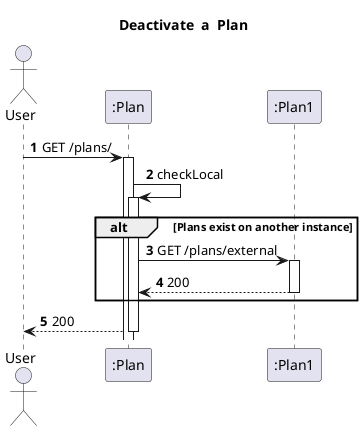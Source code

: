 @startuml
'https://plantuml.com/sequence-diagram
autoactivate on
autonumber
title  Deactivate  a  Plan

autonumber

actor "User" as Ac
participant ":Plan" as Auth
participant ":Plan1" as Serv


Ac->Auth:GET /plans/
Auth->Auth:checkLocal


alt Plans exist on another instance
Auth->Serv: GET /plans/external
Serv-->Auth:200

end
Auth-->Ac:200









@enduml